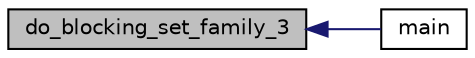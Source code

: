 digraph "do_blocking_set_family_3"
{
  edge [fontname="Helvetica",fontsize="10",labelfontname="Helvetica",labelfontsize="10"];
  node [fontname="Helvetica",fontsize="10",shape=record];
  rankdir="LR";
  Node860 [label="do_blocking_set_family_3",height=0.2,width=0.4,color="black", fillcolor="grey75", style="filled", fontcolor="black"];
  Node860 -> Node861 [dir="back",color="midnightblue",fontsize="10",style="solid",fontname="Helvetica"];
  Node861 [label="main",height=0.2,width=0.4,color="black", fillcolor="white", style="filled",URL="$d0/d2f/process_8_c.html#a3c04138a5bfe5d72780bb7e82a18e627"];
}

